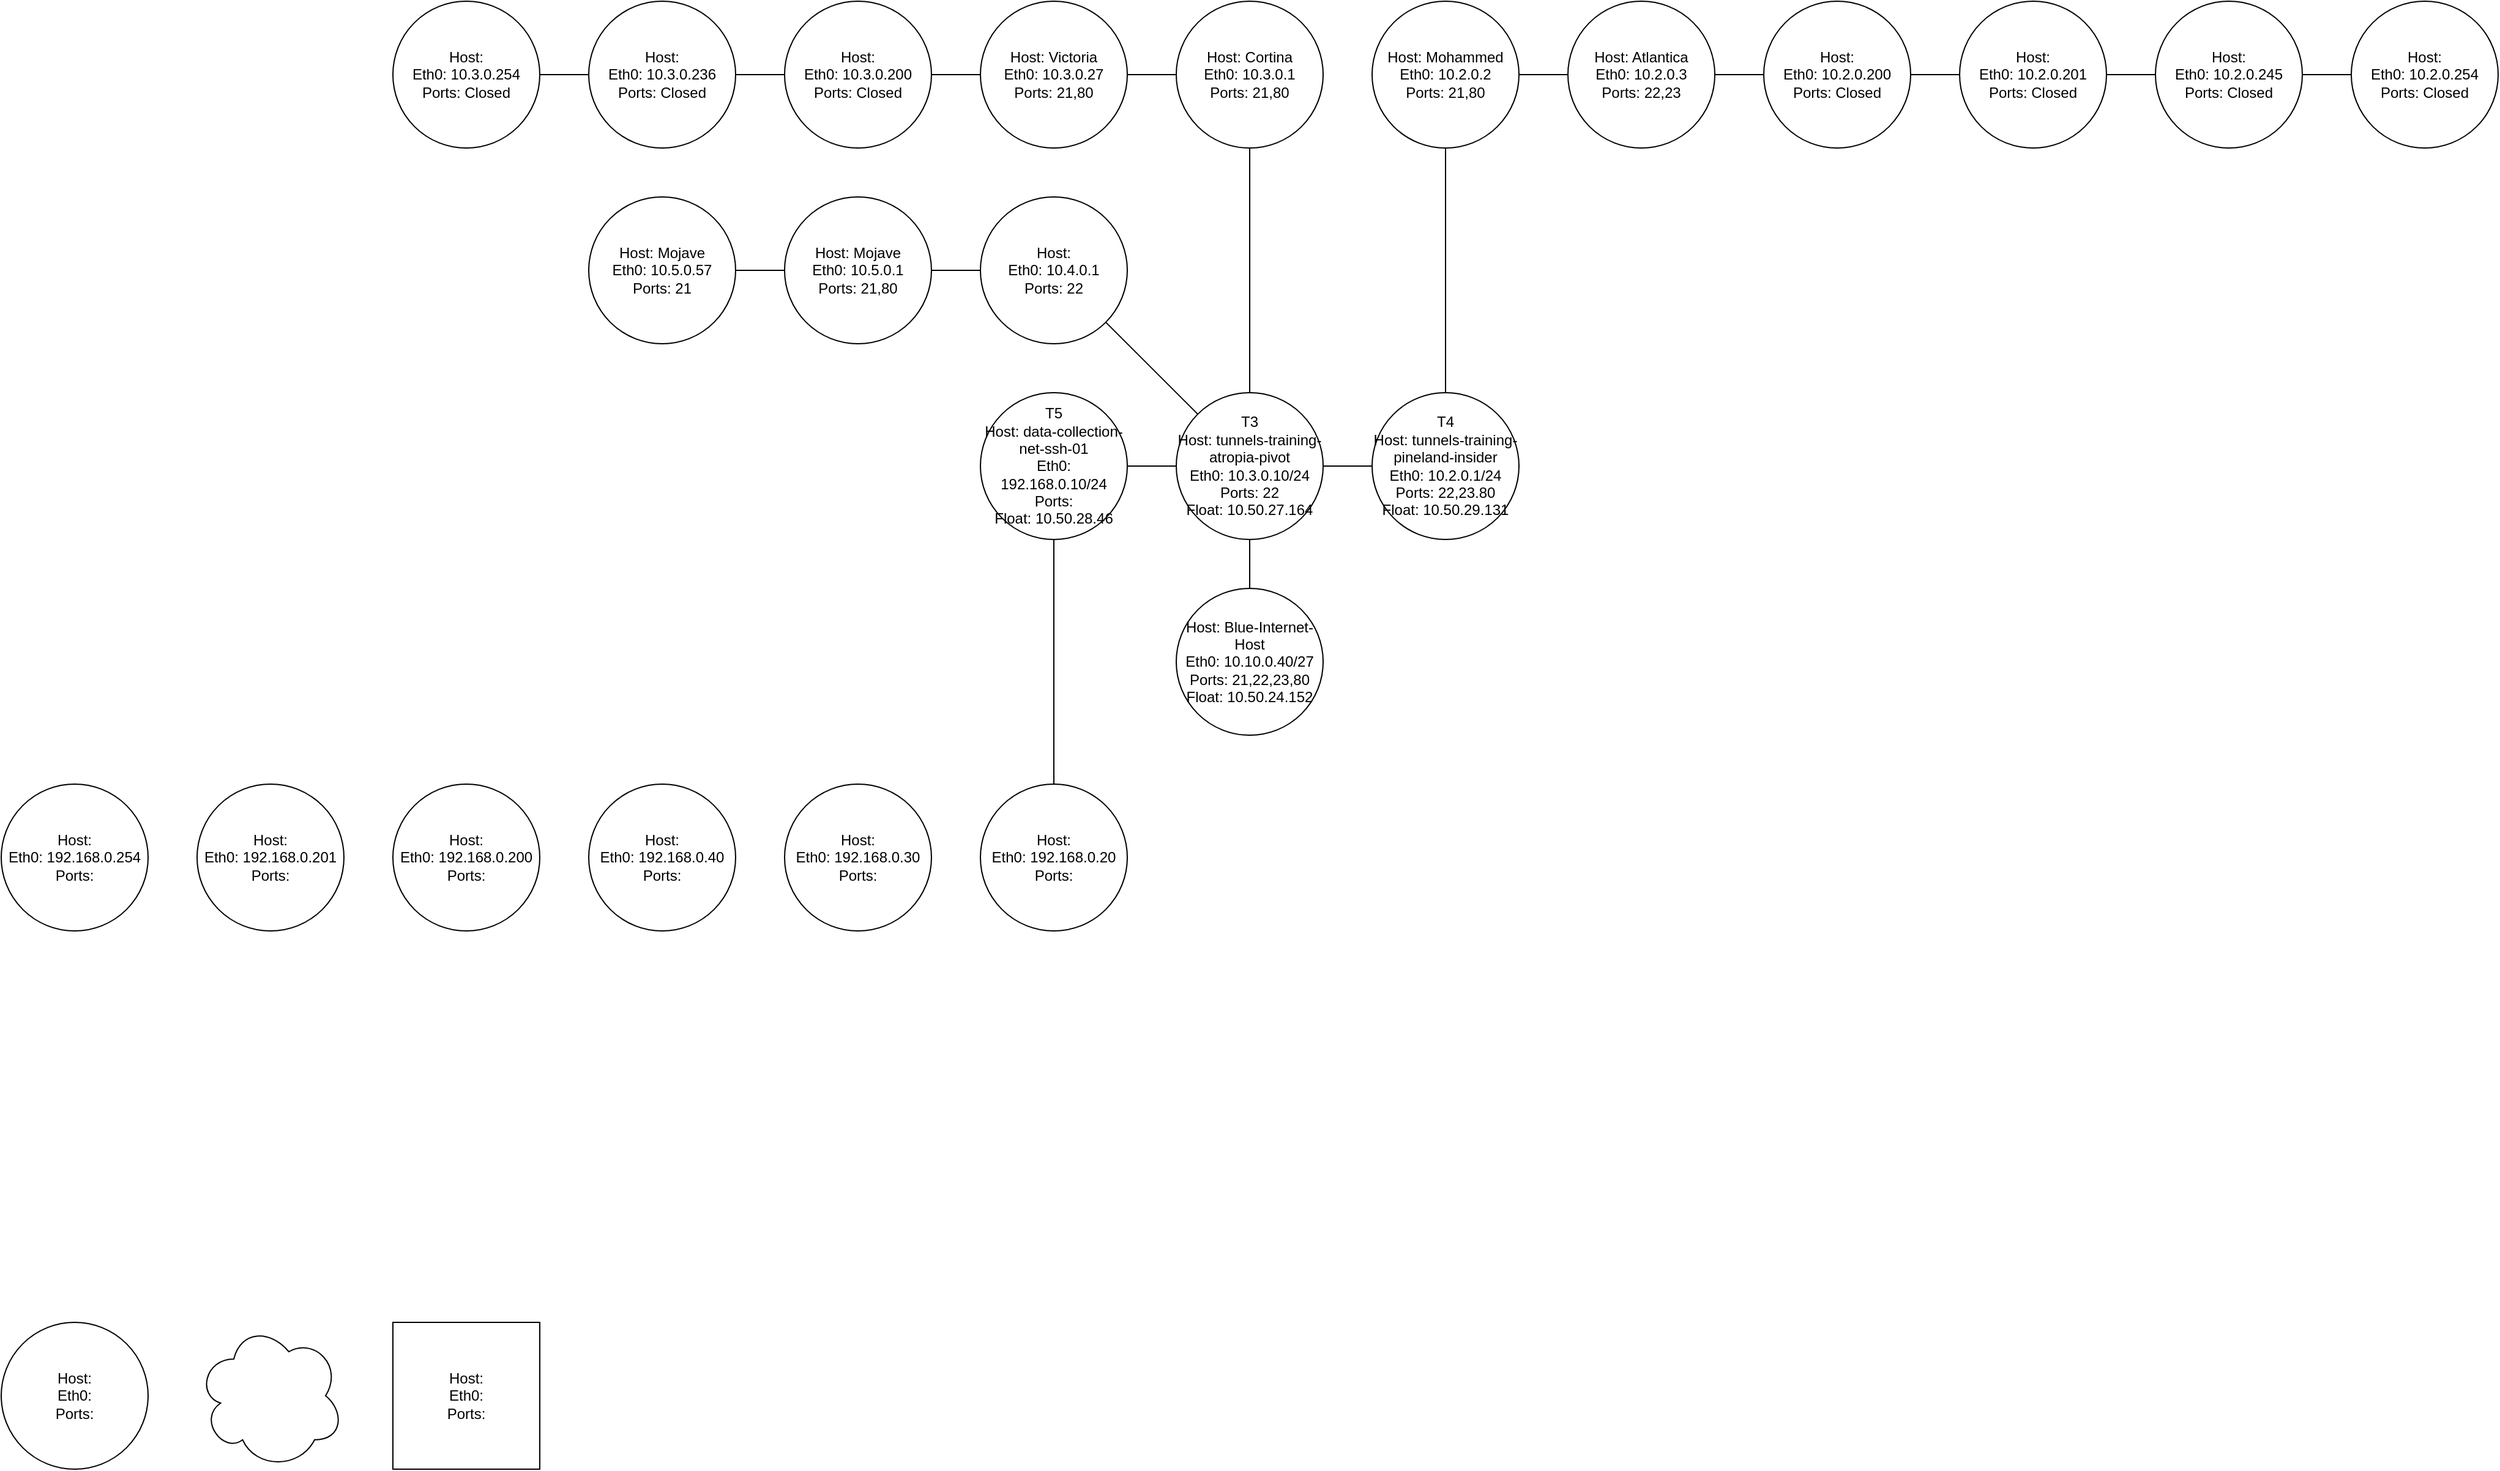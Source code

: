<mxfile version="24.8.4">
  <diagram name="Page-1" id="8xszwflC37rDnznJlCYO">
    <mxGraphModel dx="2796" dy="2236" grid="1" gridSize="10" guides="1" tooltips="1" connect="1" arrows="1" fold="1" page="1" pageScale="1" pageWidth="850" pageHeight="1100" math="0" shadow="0">
      <root>
        <mxCell id="0" />
        <mxCell id="1" parent="0" />
        <mxCell id="PBpltQ-XPWgyExFx80Mb-2" value="&lt;div&gt;Host: &lt;br&gt;&lt;/div&gt;&lt;div&gt;Eth0: &lt;br&gt;&lt;/div&gt;&lt;div&gt;Ports: &lt;br&gt;&lt;/div&gt;" style="whiteSpace=wrap;html=1;aspect=fixed;" vertex="1" parent="1">
          <mxGeometry x="-40" y="880" width="120" height="120" as="geometry" />
        </mxCell>
        <mxCell id="PBpltQ-XPWgyExFx80Mb-3" value="" style="ellipse;shape=cloud;whiteSpace=wrap;html=1;" vertex="1" parent="1">
          <mxGeometry x="-200" y="880" width="120" height="120" as="geometry" />
        </mxCell>
        <mxCell id="PBpltQ-XPWgyExFx80Mb-6" value="&lt;div&gt;Host: &lt;br&gt;&lt;/div&gt;&lt;div&gt;Eth0: &lt;br&gt;&lt;/div&gt;&lt;div&gt;Ports: &lt;br&gt;&lt;/div&gt;" style="ellipse;whiteSpace=wrap;html=1;aspect=fixed;" vertex="1" parent="1">
          <mxGeometry x="-360" y="880" width="120" height="120" as="geometry" />
        </mxCell>
        <mxCell id="PBpltQ-XPWgyExFx80Mb-7" value="&lt;div&gt;T3&lt;br&gt;&lt;/div&gt;&lt;div&gt;Host: tunnels-training-atropia-pivot&lt;br&gt;&lt;/div&gt;&lt;div&gt;Eth0: 10.3.0.10/24&lt;br&gt;&lt;/div&gt;&lt;div&gt;Ports: 22&lt;/div&gt;&lt;div&gt;Float: 10.50.27.164&lt;br&gt;&lt;/div&gt;" style="ellipse;whiteSpace=wrap;html=1;aspect=fixed;" vertex="1" parent="1">
          <mxGeometry x="600" y="120" width="120" height="120" as="geometry" />
        </mxCell>
        <mxCell id="PBpltQ-XPWgyExFx80Mb-8" value="&lt;div&gt;T4&lt;br&gt;&lt;/div&gt;&lt;div&gt;Host: tunnels-training-pineland-insider&lt;br&gt;&lt;/div&gt;&lt;div&gt;Eth0: 10.2.0.1/24&lt;br&gt;&lt;/div&gt;&lt;div&gt;Ports: 22,23.80&lt;/div&gt;&lt;div&gt;Float: 10.50.29.131&lt;br&gt;&lt;/div&gt;" style="ellipse;whiteSpace=wrap;html=1;aspect=fixed;" vertex="1" parent="1">
          <mxGeometry x="760" y="120" width="120" height="120" as="geometry" />
        </mxCell>
        <mxCell id="PBpltQ-XPWgyExFx80Mb-9" value="&lt;div&gt;Host: Blue-Internet-Host&lt;br&gt;&lt;/div&gt;&lt;div&gt;Eth0: 10.10.0.40/27 &lt;br&gt;&lt;/div&gt;&lt;div&gt;Ports: 21,22,23,80&lt;/div&gt;&lt;div&gt;Float: 10.50.24.152&lt;br&gt;&lt;/div&gt;" style="ellipse;whiteSpace=wrap;html=1;aspect=fixed;" vertex="1" parent="1">
          <mxGeometry x="600" y="280" width="120" height="120" as="geometry" />
        </mxCell>
        <mxCell id="PBpltQ-XPWgyExFx80Mb-10" value="&lt;div&gt;Host: Mohammed&lt;br&gt;&lt;/div&gt;&lt;div&gt;Eth0: 10.2.0.2&lt;br&gt;&lt;/div&gt;&lt;div&gt;Ports: 21,80&lt;br&gt;&lt;/div&gt;" style="ellipse;whiteSpace=wrap;html=1;aspect=fixed;" vertex="1" parent="1">
          <mxGeometry x="760" y="-200" width="120" height="120" as="geometry" />
        </mxCell>
        <mxCell id="PBpltQ-XPWgyExFx80Mb-11" value="&lt;div&gt;Host: Atlantica&lt;br&gt;&lt;/div&gt;&lt;div&gt;Eth0: 10.2.0.3&lt;br&gt;&lt;/div&gt;&lt;div&gt;Ports: 22,23&lt;br&gt;&lt;/div&gt;" style="ellipse;whiteSpace=wrap;html=1;aspect=fixed;" vertex="1" parent="1">
          <mxGeometry x="920" y="-200" width="120" height="120" as="geometry" />
        </mxCell>
        <mxCell id="PBpltQ-XPWgyExFx80Mb-12" value="&lt;div&gt;Host: &lt;br&gt;&lt;/div&gt;&lt;div&gt;Eth0: 10.2.0.201&lt;br&gt;&lt;/div&gt;&lt;div&gt;Ports: Closed&lt;br&gt;&lt;/div&gt;" style="ellipse;whiteSpace=wrap;html=1;aspect=fixed;" vertex="1" parent="1">
          <mxGeometry x="1240" y="-200" width="120" height="120" as="geometry" />
        </mxCell>
        <mxCell id="PBpltQ-XPWgyExFx80Mb-13" value="&lt;div&gt;Host: &lt;br&gt;&lt;/div&gt;&lt;div&gt;Eth0: 10.2.0.245&lt;br&gt;&lt;/div&gt;&lt;div&gt;Ports: Closed&lt;br&gt;&lt;/div&gt;" style="ellipse;whiteSpace=wrap;html=1;aspect=fixed;" vertex="1" parent="1">
          <mxGeometry x="1400" y="-200" width="120" height="120" as="geometry" />
        </mxCell>
        <mxCell id="PBpltQ-XPWgyExFx80Mb-15" value="&lt;div&gt;Host: &lt;br&gt;&lt;/div&gt;&lt;div&gt;Eth0: 10.2.0.200&lt;br&gt;&lt;/div&gt;&lt;div&gt;Ports: Closed&lt;br&gt;&lt;/div&gt;" style="ellipse;whiteSpace=wrap;html=1;aspect=fixed;" vertex="1" parent="1">
          <mxGeometry x="1080" y="-200" width="120" height="120" as="geometry" />
        </mxCell>
        <mxCell id="PBpltQ-XPWgyExFx80Mb-16" value="" style="endArrow=none;html=1;rounded=0;entryX=0.5;entryY=1;entryDx=0;entryDy=0;exitX=0.5;exitY=0;exitDx=0;exitDy=0;" edge="1" parent="1" source="PBpltQ-XPWgyExFx80Mb-8" target="PBpltQ-XPWgyExFx80Mb-10">
          <mxGeometry width="50" height="50" relative="1" as="geometry">
            <mxPoint x="590" y="-10" as="sourcePoint" />
            <mxPoint x="640" y="-60" as="targetPoint" />
          </mxGeometry>
        </mxCell>
        <mxCell id="PBpltQ-XPWgyExFx80Mb-17" value="" style="endArrow=none;html=1;rounded=0;entryX=1;entryY=0.5;entryDx=0;entryDy=0;exitX=0;exitY=0.5;exitDx=0;exitDy=0;" edge="1" parent="1" source="PBpltQ-XPWgyExFx80Mb-11" target="PBpltQ-XPWgyExFx80Mb-10">
          <mxGeometry width="50" height="50" relative="1" as="geometry">
            <mxPoint x="490" y="-115" as="sourcePoint" />
            <mxPoint x="540" y="-165" as="targetPoint" />
          </mxGeometry>
        </mxCell>
        <mxCell id="PBpltQ-XPWgyExFx80Mb-18" value="" style="endArrow=none;html=1;rounded=0;entryX=1;entryY=0.5;entryDx=0;entryDy=0;exitX=0;exitY=0.5;exitDx=0;exitDy=0;" edge="1" parent="1" source="PBpltQ-XPWgyExFx80Mb-11" target="PBpltQ-XPWgyExFx80Mb-10">
          <mxGeometry width="50" height="50" relative="1" as="geometry">
            <mxPoint x="920" y="-140" as="sourcePoint" />
            <mxPoint x="880" y="-140" as="targetPoint" />
            <Array as="points">
              <mxPoint x="900" y="-140" />
            </Array>
          </mxGeometry>
        </mxCell>
        <mxCell id="PBpltQ-XPWgyExFx80Mb-20" value="" style="endArrow=none;html=1;rounded=0;exitX=1;exitY=0.5;exitDx=0;exitDy=0;" edge="1" parent="1" source="PBpltQ-XPWgyExFx80Mb-11" target="PBpltQ-XPWgyExFx80Mb-15">
          <mxGeometry width="50" height="50" relative="1" as="geometry">
            <mxPoint x="1040" y="-230" as="sourcePoint" />
            <mxPoint x="1090" y="-280" as="targetPoint" />
          </mxGeometry>
        </mxCell>
        <mxCell id="PBpltQ-XPWgyExFx80Mb-21" value="" style="endArrow=none;html=1;rounded=0;exitX=1;exitY=0.5;exitDx=0;exitDy=0;entryX=0;entryY=0.5;entryDx=0;entryDy=0;" edge="1" parent="1" source="PBpltQ-XPWgyExFx80Mb-15" target="PBpltQ-XPWgyExFx80Mb-12">
          <mxGeometry width="50" height="50" relative="1" as="geometry">
            <mxPoint x="1180" y="-280" as="sourcePoint" />
            <mxPoint x="1230" y="-330" as="targetPoint" />
          </mxGeometry>
        </mxCell>
        <mxCell id="PBpltQ-XPWgyExFx80Mb-22" value="" style="endArrow=none;html=1;rounded=0;exitX=1;exitY=0.5;exitDx=0;exitDy=0;entryX=0;entryY=0.5;entryDx=0;entryDy=0;" edge="1" parent="1" source="PBpltQ-XPWgyExFx80Mb-12" target="PBpltQ-XPWgyExFx80Mb-13">
          <mxGeometry width="50" height="50" relative="1" as="geometry">
            <mxPoint x="1300" y="-260" as="sourcePoint" />
            <mxPoint x="1430" y="-490" as="targetPoint" />
          </mxGeometry>
        </mxCell>
        <mxCell id="PBpltQ-XPWgyExFx80Mb-23" value="" style="endArrow=none;html=1;rounded=0;entryX=0.5;entryY=0;entryDx=0;entryDy=0;exitX=0.5;exitY=1;exitDx=0;exitDy=0;" edge="1" parent="1" source="PBpltQ-XPWgyExFx80Mb-7" target="PBpltQ-XPWgyExFx80Mb-9">
          <mxGeometry width="50" height="50" relative="1" as="geometry">
            <mxPoint x="490" y="400" as="sourcePoint" />
            <mxPoint x="540" y="350" as="targetPoint" />
          </mxGeometry>
        </mxCell>
        <mxCell id="PBpltQ-XPWgyExFx80Mb-24" value="" style="endArrow=none;html=1;rounded=0;entryX=0;entryY=0.5;entryDx=0;entryDy=0;exitX=1;exitY=0.5;exitDx=0;exitDy=0;" edge="1" parent="1" source="PBpltQ-XPWgyExFx80Mb-7" target="PBpltQ-XPWgyExFx80Mb-8">
          <mxGeometry width="50" height="50" relative="1" as="geometry">
            <mxPoint x="700" y="50" as="sourcePoint" />
            <mxPoint x="750" as="targetPoint" />
          </mxGeometry>
        </mxCell>
        <mxCell id="PBpltQ-XPWgyExFx80Mb-26" value="&lt;div&gt;T5&lt;br&gt;&lt;/div&gt;&lt;div&gt;Host: data-collection-net-ssh-01&lt;br&gt;&lt;/div&gt;&lt;div&gt;Eth0: 192.168.0.10/24&lt;br&gt;&lt;/div&gt;&lt;div&gt;Ports: &lt;br&gt;&lt;/div&gt;&lt;div&gt;Float: 10.50.28.46&lt;br&gt;&lt;/div&gt;" style="ellipse;whiteSpace=wrap;html=1;aspect=fixed;" vertex="1" parent="1">
          <mxGeometry x="440" y="120" width="120" height="120" as="geometry" />
        </mxCell>
        <mxCell id="PBpltQ-XPWgyExFx80Mb-27" value="&lt;div&gt;Host: Cortina&lt;br&gt;&lt;/div&gt;&lt;div&gt;Eth0: 10.3.0.1&lt;br&gt;&lt;/div&gt;&lt;div&gt;Ports: 21,80&lt;br&gt;&lt;/div&gt;" style="ellipse;whiteSpace=wrap;html=1;aspect=fixed;" vertex="1" parent="1">
          <mxGeometry x="600" y="-200" width="120" height="120" as="geometry" />
        </mxCell>
        <mxCell id="PBpltQ-XPWgyExFx80Mb-28" value="&lt;div&gt;Host: &lt;br&gt;&lt;/div&gt;&lt;div&gt;Eth0: 10.3.0.200&lt;br&gt;&lt;/div&gt;&lt;div&gt;Ports: Closed&lt;br&gt;&lt;/div&gt;" style="ellipse;whiteSpace=wrap;html=1;aspect=fixed;" vertex="1" parent="1">
          <mxGeometry x="280" y="-200" width="120" height="120" as="geometry" />
        </mxCell>
        <mxCell id="PBpltQ-XPWgyExFx80Mb-29" value="" style="endArrow=none;html=1;rounded=0;entryX=0.5;entryY=1;entryDx=0;entryDy=0;exitX=0.5;exitY=0;exitDx=0;exitDy=0;" edge="1" parent="1" source="PBpltQ-XPWgyExFx80Mb-7" target="PBpltQ-XPWgyExFx80Mb-27">
          <mxGeometry width="50" height="50" relative="1" as="geometry">
            <mxPoint x="620" y="50" as="sourcePoint" />
            <mxPoint x="670" as="targetPoint" />
          </mxGeometry>
        </mxCell>
        <mxCell id="PBpltQ-XPWgyExFx80Mb-30" value="&lt;div&gt;Host: &lt;br&gt;&lt;/div&gt;&lt;div&gt;Eth0: 10.3.0.236&lt;br&gt;&lt;/div&gt;&lt;div&gt;Ports: Closed&lt;br&gt;&lt;/div&gt;" style="ellipse;whiteSpace=wrap;html=1;aspect=fixed;" vertex="1" parent="1">
          <mxGeometry x="120" y="-200" width="120" height="120" as="geometry" />
        </mxCell>
        <mxCell id="PBpltQ-XPWgyExFx80Mb-32" value="&lt;div&gt;Host: Victoria&lt;br&gt;&lt;/div&gt;&lt;div&gt;Eth0: 10.3.0.27&lt;br&gt;&lt;/div&gt;&lt;div&gt;Ports: 21,80&lt;br&gt;&lt;/div&gt;" style="ellipse;whiteSpace=wrap;html=1;aspect=fixed;" vertex="1" parent="1">
          <mxGeometry x="440" y="-200" width="120" height="120" as="geometry" />
        </mxCell>
        <mxCell id="PBpltQ-XPWgyExFx80Mb-33" value="" style="endArrow=none;html=1;rounded=0;entryX=0;entryY=0.5;entryDx=0;entryDy=0;exitX=1;exitY=0.5;exitDx=0;exitDy=0;" edge="1" parent="1" source="PBpltQ-XPWgyExFx80Mb-32" target="PBpltQ-XPWgyExFx80Mb-27">
          <mxGeometry width="50" height="50" relative="1" as="geometry">
            <mxPoint x="300" y="60" as="sourcePoint" />
            <mxPoint x="350" y="10" as="targetPoint" />
          </mxGeometry>
        </mxCell>
        <mxCell id="PBpltQ-XPWgyExFx80Mb-34" value="" style="endArrow=none;html=1;rounded=0;entryX=1;entryY=0.5;entryDx=0;entryDy=0;exitX=0;exitY=0.5;exitDx=0;exitDy=0;" edge="1" parent="1" source="PBpltQ-XPWgyExFx80Mb-32" target="PBpltQ-XPWgyExFx80Mb-28">
          <mxGeometry width="50" height="50" relative="1" as="geometry">
            <mxPoint x="440" y="40" as="sourcePoint" />
            <mxPoint x="490" y="-10" as="targetPoint" />
          </mxGeometry>
        </mxCell>
        <mxCell id="PBpltQ-XPWgyExFx80Mb-35" value="" style="endArrow=none;html=1;rounded=0;entryX=1;entryY=0.5;entryDx=0;entryDy=0;exitX=0;exitY=0.5;exitDx=0;exitDy=0;" edge="1" parent="1" source="PBpltQ-XPWgyExFx80Mb-28" target="PBpltQ-XPWgyExFx80Mb-30">
          <mxGeometry width="50" height="50" relative="1" as="geometry">
            <mxPoint x="320" y="120" as="sourcePoint" />
            <mxPoint x="370" y="70" as="targetPoint" />
          </mxGeometry>
        </mxCell>
        <mxCell id="PBpltQ-XPWgyExFx80Mb-36" value="&lt;div&gt;Host: &lt;br&gt;&lt;/div&gt;&lt;div&gt;Eth0: 10.3.0.254&lt;br&gt;&lt;/div&gt;&lt;div&gt;Ports: Closed&lt;br&gt;&lt;/div&gt;" style="ellipse;whiteSpace=wrap;html=1;aspect=fixed;" vertex="1" parent="1">
          <mxGeometry x="-40" y="-200" width="120" height="120" as="geometry" />
        </mxCell>
        <mxCell id="PBpltQ-XPWgyExFx80Mb-37" value="&lt;div&gt;Host: &lt;br&gt;&lt;/div&gt;&lt;div&gt;Eth0: 10.2.0.254&lt;br&gt;&lt;/div&gt;&lt;div&gt;Ports: Closed&lt;br&gt;&lt;/div&gt;" style="ellipse;whiteSpace=wrap;html=1;aspect=fixed;" vertex="1" parent="1">
          <mxGeometry x="1560" y="-200" width="120" height="120" as="geometry" />
        </mxCell>
        <mxCell id="PBpltQ-XPWgyExFx80Mb-38" value="" style="endArrow=none;html=1;rounded=0;entryX=1;entryY=0.5;entryDx=0;entryDy=0;exitX=0;exitY=0.5;exitDx=0;exitDy=0;" edge="1" parent="1" source="PBpltQ-XPWgyExFx80Mb-30" target="PBpltQ-XPWgyExFx80Mb-36">
          <mxGeometry width="50" height="50" relative="1" as="geometry">
            <mxPoint x="90" y="60" as="sourcePoint" />
            <mxPoint x="140" y="10" as="targetPoint" />
          </mxGeometry>
        </mxCell>
        <mxCell id="PBpltQ-XPWgyExFx80Mb-39" value="" style="endArrow=none;html=1;rounded=0;entryX=0;entryY=0.5;entryDx=0;entryDy=0;exitX=1;exitY=0.5;exitDx=0;exitDy=0;" edge="1" parent="1" source="PBpltQ-XPWgyExFx80Mb-13" target="PBpltQ-XPWgyExFx80Mb-37">
          <mxGeometry width="50" height="50" relative="1" as="geometry">
            <mxPoint x="1440" y="150" as="sourcePoint" />
            <mxPoint x="1490" y="100" as="targetPoint" />
          </mxGeometry>
        </mxCell>
        <mxCell id="PBpltQ-XPWgyExFx80Mb-51" value="&lt;div&gt;Host: Mojave&lt;br&gt;&lt;/div&gt;&lt;div&gt;Eth0: 10.5.0.1&lt;br&gt;&lt;/div&gt;&lt;div&gt;Ports: 21,80&lt;br&gt;&lt;/div&gt;" style="ellipse;whiteSpace=wrap;html=1;aspect=fixed;" vertex="1" parent="1">
          <mxGeometry x="280" y="-40" width="120" height="120" as="geometry" />
        </mxCell>
        <mxCell id="PBpltQ-XPWgyExFx80Mb-52" value="&lt;div&gt;Host: &lt;br&gt;&lt;/div&gt;&lt;div&gt;Eth0: 10.4.0.1&lt;br&gt;&lt;/div&gt;&lt;div&gt;Ports: 22&lt;br&gt;&lt;/div&gt;" style="ellipse;whiteSpace=wrap;html=1;aspect=fixed;" vertex="1" parent="1">
          <mxGeometry x="440" y="-40" width="120" height="120" as="geometry" />
        </mxCell>
        <mxCell id="PBpltQ-XPWgyExFx80Mb-53" value="" style="endArrow=none;html=1;rounded=0;entryX=0;entryY=0;entryDx=0;entryDy=0;exitX=1;exitY=1;exitDx=0;exitDy=0;" edge="1" parent="1" source="PBpltQ-XPWgyExFx80Mb-52" target="PBpltQ-XPWgyExFx80Mb-7">
          <mxGeometry width="50" height="50" relative="1" as="geometry">
            <mxPoint x="150" y="330" as="sourcePoint" />
            <mxPoint x="200" y="280" as="targetPoint" />
          </mxGeometry>
        </mxCell>
        <mxCell id="PBpltQ-XPWgyExFx80Mb-54" value="" style="endArrow=none;html=1;rounded=0;entryX=0;entryY=0.5;entryDx=0;entryDy=0;exitX=1;exitY=0.5;exitDx=0;exitDy=0;" edge="1" parent="1" source="PBpltQ-XPWgyExFx80Mb-51" target="PBpltQ-XPWgyExFx80Mb-52">
          <mxGeometry width="50" height="50" relative="1" as="geometry">
            <mxPoint x="50" y="260" as="sourcePoint" />
            <mxPoint x="100" y="210" as="targetPoint" />
          </mxGeometry>
        </mxCell>
        <mxCell id="PBpltQ-XPWgyExFx80Mb-55" value="&lt;div&gt;Host: Mojave&lt;br&gt;&lt;/div&gt;&lt;div&gt;Eth0: 10.5.0.57&lt;br&gt;&lt;/div&gt;&lt;div&gt;Ports: 21&lt;br&gt;&lt;/div&gt;" style="ellipse;whiteSpace=wrap;html=1;aspect=fixed;" vertex="1" parent="1">
          <mxGeometry x="120" y="-40" width="120" height="120" as="geometry" />
        </mxCell>
        <mxCell id="PBpltQ-XPWgyExFx80Mb-56" value="" style="endArrow=none;html=1;rounded=0;entryX=0;entryY=0.5;entryDx=0;entryDy=0;exitX=1;exitY=0.5;exitDx=0;exitDy=0;" edge="1" parent="1" source="PBpltQ-XPWgyExFx80Mb-55" target="PBpltQ-XPWgyExFx80Mb-51">
          <mxGeometry width="50" height="50" relative="1" as="geometry">
            <mxPoint x="210" y="240" as="sourcePoint" />
            <mxPoint x="260" y="190" as="targetPoint" />
          </mxGeometry>
        </mxCell>
        <mxCell id="PBpltQ-XPWgyExFx80Mb-58" value="&lt;div&gt;Host: &lt;br&gt;&lt;/div&gt;&lt;div&gt;Eth0: 192.168.0.20&lt;br&gt;&lt;/div&gt;&lt;div&gt;Ports: &lt;br&gt;&lt;/div&gt;" style="ellipse;whiteSpace=wrap;html=1;aspect=fixed;" vertex="1" parent="1">
          <mxGeometry x="440" y="440" width="120" height="120" as="geometry" />
        </mxCell>
        <mxCell id="PBpltQ-XPWgyExFx80Mb-59" value="" style="endArrow=none;html=1;rounded=0;entryX=0.5;entryY=1;entryDx=0;entryDy=0;exitX=0.5;exitY=0;exitDx=0;exitDy=0;" edge="1" parent="1" source="PBpltQ-XPWgyExFx80Mb-58" target="PBpltQ-XPWgyExFx80Mb-26">
          <mxGeometry width="50" height="50" relative="1" as="geometry">
            <mxPoint x="440" y="370" as="sourcePoint" />
            <mxPoint x="490" y="320" as="targetPoint" />
          </mxGeometry>
        </mxCell>
        <mxCell id="PBpltQ-XPWgyExFx80Mb-63" value="&lt;div&gt;Host: &lt;br&gt;&lt;/div&gt;&lt;div&gt;Eth0: 192.168.0.30&lt;br&gt;&lt;/div&gt;&lt;div&gt;Ports: &lt;br&gt;&lt;/div&gt;" style="ellipse;whiteSpace=wrap;html=1;aspect=fixed;" vertex="1" parent="1">
          <mxGeometry x="280" y="440" width="120" height="120" as="geometry" />
        </mxCell>
        <mxCell id="PBpltQ-XPWgyExFx80Mb-64" value="&lt;div&gt;Host: &lt;br&gt;&lt;/div&gt;&lt;div&gt;Eth0: 192.168.0.40&lt;br&gt;&lt;/div&gt;&lt;div&gt;Ports: &lt;br&gt;&lt;/div&gt;" style="ellipse;whiteSpace=wrap;html=1;aspect=fixed;" vertex="1" parent="1">
          <mxGeometry x="120" y="440" width="120" height="120" as="geometry" />
        </mxCell>
        <mxCell id="PBpltQ-XPWgyExFx80Mb-65" value="&lt;div&gt;Host: &lt;br&gt;&lt;/div&gt;&lt;div&gt;Eth0: 192.168.0.200&lt;br&gt;&lt;/div&gt;&lt;div&gt;Ports: &lt;br&gt;&lt;/div&gt;" style="ellipse;whiteSpace=wrap;html=1;aspect=fixed;" vertex="1" parent="1">
          <mxGeometry x="-40" y="440" width="120" height="120" as="geometry" />
        </mxCell>
        <mxCell id="PBpltQ-XPWgyExFx80Mb-66" value="&lt;div&gt;Host: &lt;br&gt;&lt;/div&gt;&lt;div&gt;Eth0: 192.168.0.201&lt;br&gt;&lt;/div&gt;&lt;div&gt;Ports: &lt;br&gt;&lt;/div&gt;" style="ellipse;whiteSpace=wrap;html=1;aspect=fixed;" vertex="1" parent="1">
          <mxGeometry x="-200" y="440" width="120" height="120" as="geometry" />
        </mxCell>
        <mxCell id="PBpltQ-XPWgyExFx80Mb-67" value="&lt;div&gt;Host: &lt;br&gt;&lt;/div&gt;&lt;div&gt;Eth0: 192.168.0.254&lt;br&gt;&lt;/div&gt;&lt;div&gt;Ports: &lt;br&gt;&lt;/div&gt;" style="ellipse;whiteSpace=wrap;html=1;aspect=fixed;" vertex="1" parent="1">
          <mxGeometry x="-360" y="440" width="120" height="120" as="geometry" />
        </mxCell>
        <mxCell id="PBpltQ-XPWgyExFx80Mb-68" value="" style="endArrow=none;html=1;rounded=0;entryX=0;entryY=0.5;entryDx=0;entryDy=0;exitX=1;exitY=0.5;exitDx=0;exitDy=0;" edge="1" parent="1" source="PBpltQ-XPWgyExFx80Mb-26" target="PBpltQ-XPWgyExFx80Mb-7">
          <mxGeometry width="50" height="50" relative="1" as="geometry">
            <mxPoint x="330" y="240" as="sourcePoint" />
            <mxPoint x="380" y="190" as="targetPoint" />
          </mxGeometry>
        </mxCell>
      </root>
    </mxGraphModel>
  </diagram>
</mxfile>
